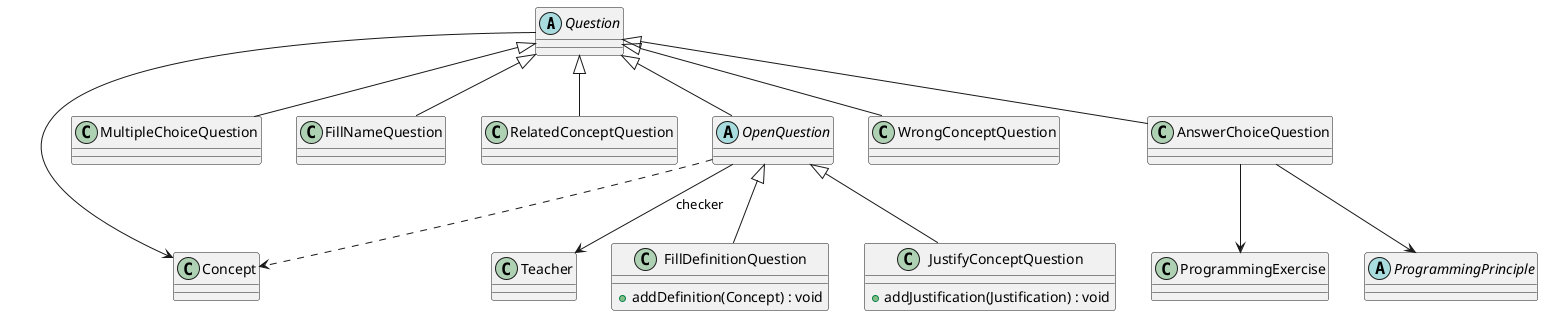 @startuml questions
  abstract class Question
  Question --> Concept

  Question <|-- MultipleChoiceQuestion
  Question <|-- FillNameQuestion
  Question <|-- RelatedConceptQuestion
  Question <|-- OpenQuestion
  Question <|-- WrongConceptQuestion

  abstract class OpenQuestion

  OpenQuestion --> Teacher : checker
  OpenQuestion ..> Concept

  class FillDefinitionQuestion {
    + addDefinition(Concept) : void
  }
  class JustifyConceptQuestion {
    + addJustification(Justification) : void
  }
  OpenQuestion <|-- JustifyConceptQuestion
  OpenQuestion <|-- FillDefinitionQuestion

  Question <|-- AnswerChoiceQuestion

  AnswerChoiceQuestion --> ProgrammingExercise
  AnswerChoiceQuestion --> ProgrammingPrinciple

  abstract class ProgrammingPrinciple
  ' ProgrammingPrinciple <|-- ComprehensibilityPrinciple
  ' ProgrammingPrinciple <|-- ModularityPrinciple
  ' ProgrammingPrinciple <|-- ExtensibilityPrinciple

  ' abstract class ComprehensibilityPrinciple
  ' ComprehensibilityPrinciple <|-- UnificationPrinciple
  ' ComprehensibilityPrinciple <|-- UniformityPrinciple
  ' ComprehensibilityPrinciple <|-- MinimizationPrinciple

  ' abstract class ModularityPrinciple
  ' ModularityPrinciple <|-- AbstractionPrinciple
  ' ModularityPrinciple <|-- SelfProtectionPrinciple
  ' ModularityPrinciple <|-- CohesionPrinciple
  ' ModularityPrinciple <|-- DecouplingPrinciple
  ' ModularityPrinciple <|-- GranularizationPrinciple
  ' ModularityPrinciple <|-- HierarchizationPrinciple
  ' ModularityPrinciple <|-- DominancePrinciple
  ' ModularityPrinciple <|-- TechnologyPrinciple

  ' abstract class ExtensibilityPrinciple
  ' ExtensibilityPrinciple <|-- SpecializationPrinciple
  ' ExtensibilityPrinciple <|-- GeneralizationPrinciple
  ' ExtensibilityPrinciple <|-- SubstitutionPrinciple
@enduml